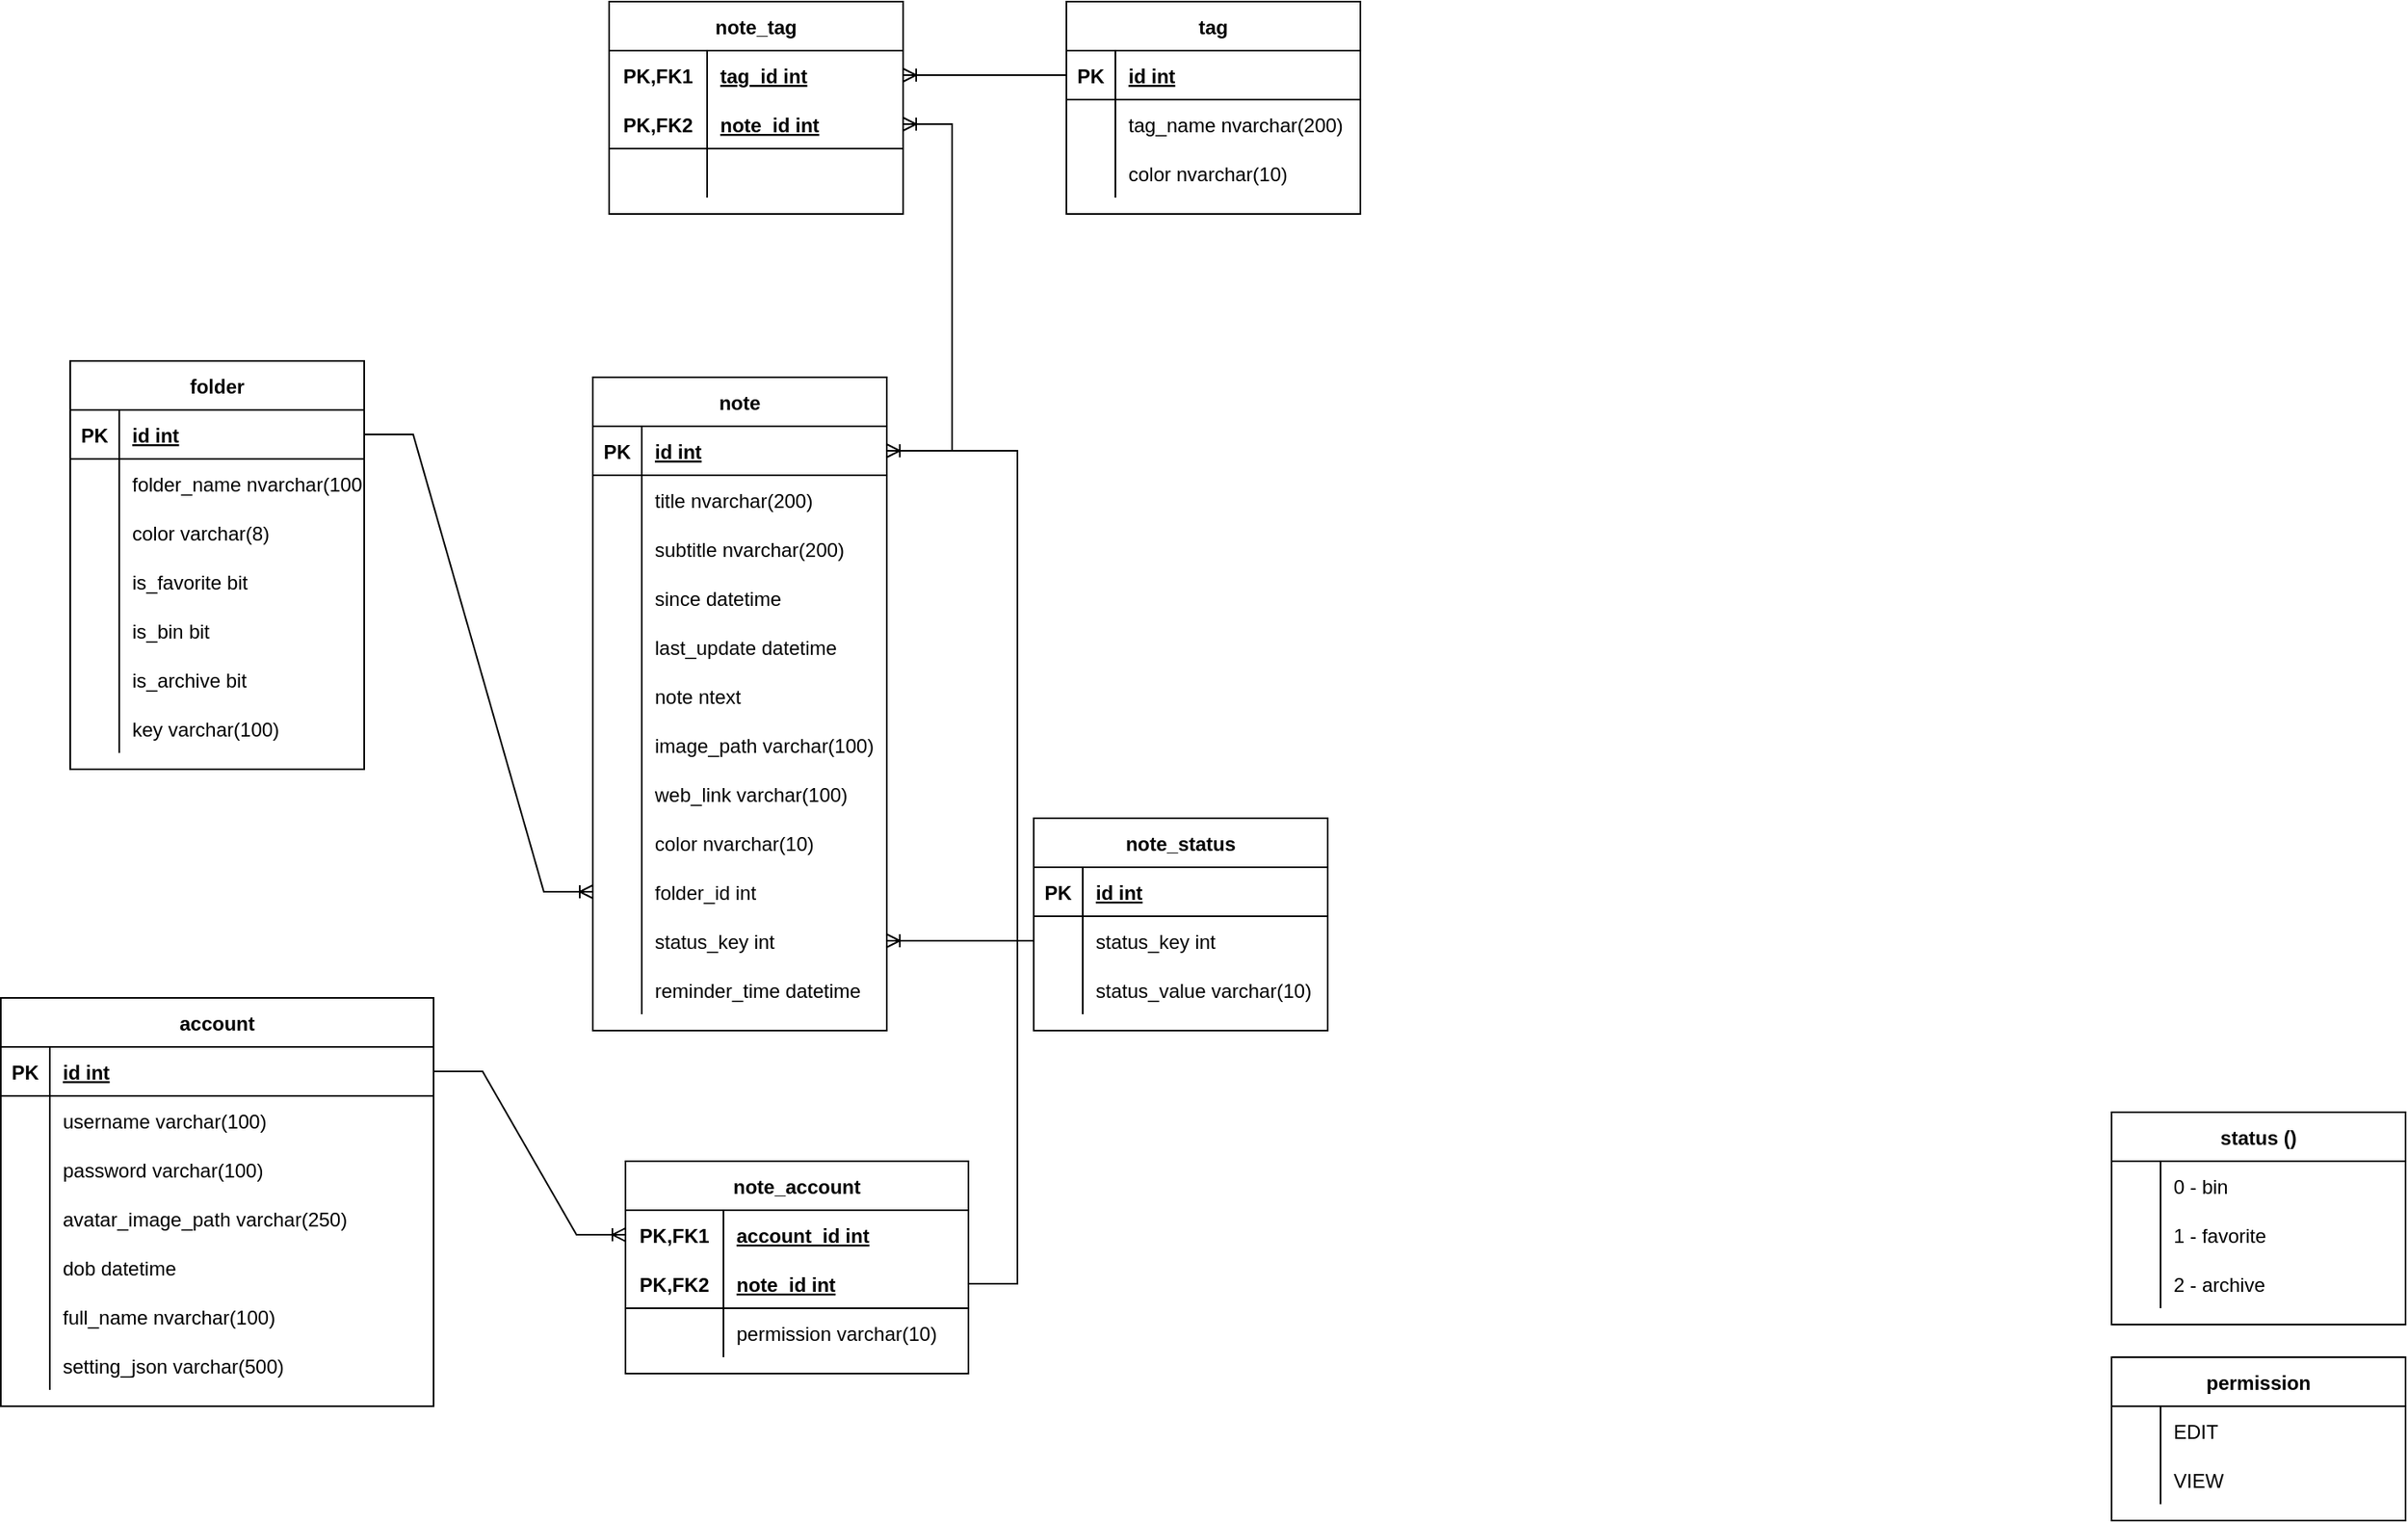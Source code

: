 <mxfile version="20.2.3" type="device"><diagram id="R2lEEEUBdFMjLlhIrx00" name="Page-1"><mxGraphModel dx="688" dy="610" grid="1" gridSize="10" guides="1" tooltips="1" connect="1" arrows="1" fold="1" page="1" pageScale="1" pageWidth="850" pageHeight="1100" math="0" shadow="0" extFonts="Permanent Marker^https://fonts.googleapis.com/css?family=Permanent+Marker"><root><mxCell id="0"/><mxCell id="1" parent="0"/><mxCell id="a_EqCAq9RM7w2YIuKcie-1" value="note" style="shape=table;startSize=30;container=1;collapsible=1;childLayout=tableLayout;fixedRows=1;rowLines=0;fontStyle=1;align=center;resizeLast=1;" parent="1" vertex="1"><mxGeometry x="400" y="250" width="180" height="400" as="geometry"/></mxCell><mxCell id="a_EqCAq9RM7w2YIuKcie-2" value="" style="shape=tableRow;horizontal=0;startSize=0;swimlaneHead=0;swimlaneBody=0;fillColor=none;collapsible=0;dropTarget=0;points=[[0,0.5],[1,0.5]];portConstraint=eastwest;top=0;left=0;right=0;bottom=1;" parent="a_EqCAq9RM7w2YIuKcie-1" vertex="1"><mxGeometry y="30" width="180" height="30" as="geometry"/></mxCell><mxCell id="a_EqCAq9RM7w2YIuKcie-3" value="PK" style="shape=partialRectangle;connectable=0;fillColor=none;top=0;left=0;bottom=0;right=0;fontStyle=1;overflow=hidden;" parent="a_EqCAq9RM7w2YIuKcie-2" vertex="1"><mxGeometry width="30" height="30" as="geometry"><mxRectangle width="30" height="30" as="alternateBounds"/></mxGeometry></mxCell><mxCell id="a_EqCAq9RM7w2YIuKcie-4" value="id int" style="shape=partialRectangle;connectable=0;fillColor=none;top=0;left=0;bottom=0;right=0;align=left;spacingLeft=6;fontStyle=5;overflow=hidden;" parent="a_EqCAq9RM7w2YIuKcie-2" vertex="1"><mxGeometry x="30" width="150" height="30" as="geometry"><mxRectangle width="150" height="30" as="alternateBounds"/></mxGeometry></mxCell><mxCell id="a_EqCAq9RM7w2YIuKcie-5" value="" style="shape=tableRow;horizontal=0;startSize=0;swimlaneHead=0;swimlaneBody=0;fillColor=none;collapsible=0;dropTarget=0;points=[[0,0.5],[1,0.5]];portConstraint=eastwest;top=0;left=0;right=0;bottom=0;" parent="a_EqCAq9RM7w2YIuKcie-1" vertex="1"><mxGeometry y="60" width="180" height="30" as="geometry"/></mxCell><mxCell id="a_EqCAq9RM7w2YIuKcie-6" value="" style="shape=partialRectangle;connectable=0;fillColor=none;top=0;left=0;bottom=0;right=0;editable=1;overflow=hidden;" parent="a_EqCAq9RM7w2YIuKcie-5" vertex="1"><mxGeometry width="30" height="30" as="geometry"><mxRectangle width="30" height="30" as="alternateBounds"/></mxGeometry></mxCell><mxCell id="a_EqCAq9RM7w2YIuKcie-7" value="title nvarchar(200)" style="shape=partialRectangle;connectable=0;fillColor=none;top=0;left=0;bottom=0;right=0;align=left;spacingLeft=6;overflow=hidden;" parent="a_EqCAq9RM7w2YIuKcie-5" vertex="1"><mxGeometry x="30" width="150" height="30" as="geometry"><mxRectangle width="150" height="30" as="alternateBounds"/></mxGeometry></mxCell><mxCell id="a_EqCAq9RM7w2YIuKcie-8" value="" style="shape=tableRow;horizontal=0;startSize=0;swimlaneHead=0;swimlaneBody=0;fillColor=none;collapsible=0;dropTarget=0;points=[[0,0.5],[1,0.5]];portConstraint=eastwest;top=0;left=0;right=0;bottom=0;" parent="a_EqCAq9RM7w2YIuKcie-1" vertex="1"><mxGeometry y="90" width="180" height="30" as="geometry"/></mxCell><mxCell id="a_EqCAq9RM7w2YIuKcie-9" value="" style="shape=partialRectangle;connectable=0;fillColor=none;top=0;left=0;bottom=0;right=0;editable=1;overflow=hidden;" parent="a_EqCAq9RM7w2YIuKcie-8" vertex="1"><mxGeometry width="30" height="30" as="geometry"><mxRectangle width="30" height="30" as="alternateBounds"/></mxGeometry></mxCell><mxCell id="a_EqCAq9RM7w2YIuKcie-10" value="subtitle nvarchar(200)" style="shape=partialRectangle;connectable=0;fillColor=none;top=0;left=0;bottom=0;right=0;align=left;spacingLeft=6;overflow=hidden;" parent="a_EqCAq9RM7w2YIuKcie-8" vertex="1"><mxGeometry x="30" width="150" height="30" as="geometry"><mxRectangle width="150" height="30" as="alternateBounds"/></mxGeometry></mxCell><mxCell id="a_EqCAq9RM7w2YIuKcie-14" value="" style="shape=tableRow;horizontal=0;startSize=0;swimlaneHead=0;swimlaneBody=0;fillColor=none;collapsible=0;dropTarget=0;points=[[0,0.5],[1,0.5]];portConstraint=eastwest;top=0;left=0;right=0;bottom=0;" parent="a_EqCAq9RM7w2YIuKcie-1" vertex="1"><mxGeometry y="120" width="180" height="30" as="geometry"/></mxCell><mxCell id="a_EqCAq9RM7w2YIuKcie-15" value="" style="shape=partialRectangle;connectable=0;fillColor=none;top=0;left=0;bottom=0;right=0;editable=1;overflow=hidden;" parent="a_EqCAq9RM7w2YIuKcie-14" vertex="1"><mxGeometry width="30" height="30" as="geometry"><mxRectangle width="30" height="30" as="alternateBounds"/></mxGeometry></mxCell><mxCell id="a_EqCAq9RM7w2YIuKcie-16" value="since datetime" style="shape=partialRectangle;connectable=0;fillColor=none;top=0;left=0;bottom=0;right=0;align=left;spacingLeft=6;overflow=hidden;" parent="a_EqCAq9RM7w2YIuKcie-14" vertex="1"><mxGeometry x="30" width="150" height="30" as="geometry"><mxRectangle width="150" height="30" as="alternateBounds"/></mxGeometry></mxCell><mxCell id="gvXgsWzVO_7ggDCO8tn5-95" value="" style="shape=tableRow;horizontal=0;startSize=0;swimlaneHead=0;swimlaneBody=0;fillColor=none;collapsible=0;dropTarget=0;points=[[0,0.5],[1,0.5]];portConstraint=eastwest;top=0;left=0;right=0;bottom=0;" parent="a_EqCAq9RM7w2YIuKcie-1" vertex="1"><mxGeometry y="150" width="180" height="30" as="geometry"/></mxCell><mxCell id="gvXgsWzVO_7ggDCO8tn5-96" value="" style="shape=partialRectangle;connectable=0;fillColor=none;top=0;left=0;bottom=0;right=0;editable=1;overflow=hidden;" parent="gvXgsWzVO_7ggDCO8tn5-95" vertex="1"><mxGeometry width="30" height="30" as="geometry"><mxRectangle width="30" height="30" as="alternateBounds"/></mxGeometry></mxCell><mxCell id="gvXgsWzVO_7ggDCO8tn5-97" value="last_update datetime" style="shape=partialRectangle;connectable=0;fillColor=none;top=0;left=0;bottom=0;right=0;align=left;spacingLeft=6;overflow=hidden;" parent="gvXgsWzVO_7ggDCO8tn5-95" vertex="1"><mxGeometry x="30" width="150" height="30" as="geometry"><mxRectangle width="150" height="30" as="alternateBounds"/></mxGeometry></mxCell><mxCell id="a_EqCAq9RM7w2YIuKcie-11" value="" style="shape=tableRow;horizontal=0;startSize=0;swimlaneHead=0;swimlaneBody=0;fillColor=none;collapsible=0;dropTarget=0;points=[[0,0.5],[1,0.5]];portConstraint=eastwest;top=0;left=0;right=0;bottom=0;" parent="a_EqCAq9RM7w2YIuKcie-1" vertex="1"><mxGeometry y="180" width="180" height="30" as="geometry"/></mxCell><mxCell id="a_EqCAq9RM7w2YIuKcie-12" value="" style="shape=partialRectangle;connectable=0;fillColor=none;top=0;left=0;bottom=0;right=0;editable=1;overflow=hidden;" parent="a_EqCAq9RM7w2YIuKcie-11" vertex="1"><mxGeometry width="30" height="30" as="geometry"><mxRectangle width="30" height="30" as="alternateBounds"/></mxGeometry></mxCell><mxCell id="a_EqCAq9RM7w2YIuKcie-13" value="note ntext" style="shape=partialRectangle;connectable=0;fillColor=none;top=0;left=0;bottom=0;right=0;align=left;spacingLeft=6;overflow=hidden;" parent="a_EqCAq9RM7w2YIuKcie-11" vertex="1"><mxGeometry x="30" width="150" height="30" as="geometry"><mxRectangle width="150" height="30" as="alternateBounds"/></mxGeometry></mxCell><mxCell id="a_EqCAq9RM7w2YIuKcie-93" value="" style="shape=tableRow;horizontal=0;startSize=0;swimlaneHead=0;swimlaneBody=0;fillColor=none;collapsible=0;dropTarget=0;points=[[0,0.5],[1,0.5]];portConstraint=eastwest;top=0;left=0;right=0;bottom=0;" parent="a_EqCAq9RM7w2YIuKcie-1" vertex="1"><mxGeometry y="210" width="180" height="30" as="geometry"/></mxCell><mxCell id="a_EqCAq9RM7w2YIuKcie-94" value="" style="shape=partialRectangle;connectable=0;fillColor=none;top=0;left=0;bottom=0;right=0;editable=1;overflow=hidden;" parent="a_EqCAq9RM7w2YIuKcie-93" vertex="1"><mxGeometry width="30" height="30" as="geometry"><mxRectangle width="30" height="30" as="alternateBounds"/></mxGeometry></mxCell><mxCell id="a_EqCAq9RM7w2YIuKcie-95" value="image_path varchar(100)" style="shape=partialRectangle;connectable=0;fillColor=none;top=0;left=0;bottom=0;right=0;align=left;spacingLeft=6;overflow=hidden;" parent="a_EqCAq9RM7w2YIuKcie-93" vertex="1"><mxGeometry x="30" width="150" height="30" as="geometry"><mxRectangle width="150" height="30" as="alternateBounds"/></mxGeometry></mxCell><mxCell id="a_EqCAq9RM7w2YIuKcie-96" value="" style="shape=tableRow;horizontal=0;startSize=0;swimlaneHead=0;swimlaneBody=0;fillColor=none;collapsible=0;dropTarget=0;points=[[0,0.5],[1,0.5]];portConstraint=eastwest;top=0;left=0;right=0;bottom=0;" parent="a_EqCAq9RM7w2YIuKcie-1" vertex="1"><mxGeometry y="240" width="180" height="30" as="geometry"/></mxCell><mxCell id="a_EqCAq9RM7w2YIuKcie-97" value="" style="shape=partialRectangle;connectable=0;fillColor=none;top=0;left=0;bottom=0;right=0;editable=1;overflow=hidden;" parent="a_EqCAq9RM7w2YIuKcie-96" vertex="1"><mxGeometry width="30" height="30" as="geometry"><mxRectangle width="30" height="30" as="alternateBounds"/></mxGeometry></mxCell><mxCell id="a_EqCAq9RM7w2YIuKcie-98" value="web_link varchar(100)" style="shape=partialRectangle;connectable=0;fillColor=none;top=0;left=0;bottom=0;right=0;align=left;spacingLeft=6;overflow=hidden;" parent="a_EqCAq9RM7w2YIuKcie-96" vertex="1"><mxGeometry x="30" width="150" height="30" as="geometry"><mxRectangle width="150" height="30" as="alternateBounds"/></mxGeometry></mxCell><mxCell id="a_EqCAq9RM7w2YIuKcie-39" value="" style="shape=tableRow;horizontal=0;startSize=0;swimlaneHead=0;swimlaneBody=0;fillColor=none;collapsible=0;dropTarget=0;points=[[0,0.5],[1,0.5]];portConstraint=eastwest;top=0;left=0;right=0;bottom=0;" parent="a_EqCAq9RM7w2YIuKcie-1" vertex="1"><mxGeometry y="270" width="180" height="30" as="geometry"/></mxCell><mxCell id="a_EqCAq9RM7w2YIuKcie-40" value="" style="shape=partialRectangle;connectable=0;fillColor=none;top=0;left=0;bottom=0;right=0;editable=1;overflow=hidden;" parent="a_EqCAq9RM7w2YIuKcie-39" vertex="1"><mxGeometry width="30" height="30" as="geometry"><mxRectangle width="30" height="30" as="alternateBounds"/></mxGeometry></mxCell><mxCell id="a_EqCAq9RM7w2YIuKcie-41" value="color nvarchar(10)" style="shape=partialRectangle;connectable=0;fillColor=none;top=0;left=0;bottom=0;right=0;align=left;spacingLeft=6;overflow=hidden;" parent="a_EqCAq9RM7w2YIuKcie-39" vertex="1"><mxGeometry x="30" width="150" height="30" as="geometry"><mxRectangle width="150" height="30" as="alternateBounds"/></mxGeometry></mxCell><mxCell id="a_EqCAq9RM7w2YIuKcie-81" value="" style="shape=tableRow;horizontal=0;startSize=0;swimlaneHead=0;swimlaneBody=0;fillColor=none;collapsible=0;dropTarget=0;points=[[0,0.5],[1,0.5]];portConstraint=eastwest;top=0;left=0;right=0;bottom=0;" parent="a_EqCAq9RM7w2YIuKcie-1" vertex="1"><mxGeometry y="300" width="180" height="30" as="geometry"/></mxCell><mxCell id="a_EqCAq9RM7w2YIuKcie-82" value="" style="shape=partialRectangle;connectable=0;fillColor=none;top=0;left=0;bottom=0;right=0;editable=1;overflow=hidden;" parent="a_EqCAq9RM7w2YIuKcie-81" vertex="1"><mxGeometry width="30" height="30" as="geometry"><mxRectangle width="30" height="30" as="alternateBounds"/></mxGeometry></mxCell><mxCell id="a_EqCAq9RM7w2YIuKcie-83" value="folder_id int" style="shape=partialRectangle;connectable=0;fillColor=none;top=0;left=0;bottom=0;right=0;align=left;spacingLeft=6;overflow=hidden;" parent="a_EqCAq9RM7w2YIuKcie-81" vertex="1"><mxGeometry x="30" width="150" height="30" as="geometry"><mxRectangle width="150" height="30" as="alternateBounds"/></mxGeometry></mxCell><mxCell id="a_EqCAq9RM7w2YIuKcie-84" value="" style="shape=tableRow;horizontal=0;startSize=0;swimlaneHead=0;swimlaneBody=0;fillColor=none;collapsible=0;dropTarget=0;points=[[0,0.5],[1,0.5]];portConstraint=eastwest;top=0;left=0;right=0;bottom=0;" parent="a_EqCAq9RM7w2YIuKcie-1" vertex="1"><mxGeometry y="330" width="180" height="30" as="geometry"/></mxCell><mxCell id="a_EqCAq9RM7w2YIuKcie-85" value="" style="shape=partialRectangle;connectable=0;fillColor=none;top=0;left=0;bottom=0;right=0;editable=1;overflow=hidden;" parent="a_EqCAq9RM7w2YIuKcie-84" vertex="1"><mxGeometry width="30" height="30" as="geometry"><mxRectangle width="30" height="30" as="alternateBounds"/></mxGeometry></mxCell><mxCell id="a_EqCAq9RM7w2YIuKcie-86" value="status_key int" style="shape=partialRectangle;connectable=0;fillColor=none;top=0;left=0;bottom=0;right=0;align=left;spacingLeft=6;overflow=hidden;" parent="a_EqCAq9RM7w2YIuKcie-84" vertex="1"><mxGeometry x="30" width="150" height="30" as="geometry"><mxRectangle width="150" height="30" as="alternateBounds"/></mxGeometry></mxCell><mxCell id="gvXgsWzVO_7ggDCO8tn5-23" value="" style="shape=tableRow;horizontal=0;startSize=0;swimlaneHead=0;swimlaneBody=0;fillColor=none;collapsible=0;dropTarget=0;points=[[0,0.5],[1,0.5]];portConstraint=eastwest;top=0;left=0;right=0;bottom=0;" parent="a_EqCAq9RM7w2YIuKcie-1" vertex="1"><mxGeometry y="360" width="180" height="30" as="geometry"/></mxCell><mxCell id="gvXgsWzVO_7ggDCO8tn5-24" value="" style="shape=partialRectangle;connectable=0;fillColor=none;top=0;left=0;bottom=0;right=0;editable=1;overflow=hidden;" parent="gvXgsWzVO_7ggDCO8tn5-23" vertex="1"><mxGeometry width="30" height="30" as="geometry"><mxRectangle width="30" height="30" as="alternateBounds"/></mxGeometry></mxCell><mxCell id="gvXgsWzVO_7ggDCO8tn5-25" value="reminder_time datetime" style="shape=partialRectangle;connectable=0;fillColor=none;top=0;left=0;bottom=0;right=0;align=left;spacingLeft=6;overflow=hidden;" parent="gvXgsWzVO_7ggDCO8tn5-23" vertex="1"><mxGeometry x="30" width="150" height="30" as="geometry"><mxRectangle width="150" height="30" as="alternateBounds"/></mxGeometry></mxCell><mxCell id="a_EqCAq9RM7w2YIuKcie-26" value="tag" style="shape=table;startSize=30;container=1;collapsible=1;childLayout=tableLayout;fixedRows=1;rowLines=0;fontStyle=1;align=center;resizeLast=1;" parent="1" vertex="1"><mxGeometry x="690" y="20" width="180" height="130" as="geometry"/></mxCell><mxCell id="a_EqCAq9RM7w2YIuKcie-27" value="" style="shape=tableRow;horizontal=0;startSize=0;swimlaneHead=0;swimlaneBody=0;fillColor=none;collapsible=0;dropTarget=0;points=[[0,0.5],[1,0.5]];portConstraint=eastwest;top=0;left=0;right=0;bottom=1;" parent="a_EqCAq9RM7w2YIuKcie-26" vertex="1"><mxGeometry y="30" width="180" height="30" as="geometry"/></mxCell><mxCell id="a_EqCAq9RM7w2YIuKcie-28" value="PK" style="shape=partialRectangle;connectable=0;fillColor=none;top=0;left=0;bottom=0;right=0;fontStyle=1;overflow=hidden;" parent="a_EqCAq9RM7w2YIuKcie-27" vertex="1"><mxGeometry width="30" height="30" as="geometry"><mxRectangle width="30" height="30" as="alternateBounds"/></mxGeometry></mxCell><mxCell id="a_EqCAq9RM7w2YIuKcie-29" value="id int" style="shape=partialRectangle;connectable=0;fillColor=none;top=0;left=0;bottom=0;right=0;align=left;spacingLeft=6;fontStyle=5;overflow=hidden;" parent="a_EqCAq9RM7w2YIuKcie-27" vertex="1"><mxGeometry x="30" width="150" height="30" as="geometry"><mxRectangle width="150" height="30" as="alternateBounds"/></mxGeometry></mxCell><mxCell id="a_EqCAq9RM7w2YIuKcie-30" value="" style="shape=tableRow;horizontal=0;startSize=0;swimlaneHead=0;swimlaneBody=0;fillColor=none;collapsible=0;dropTarget=0;points=[[0,0.5],[1,0.5]];portConstraint=eastwest;top=0;left=0;right=0;bottom=0;" parent="a_EqCAq9RM7w2YIuKcie-26" vertex="1"><mxGeometry y="60" width="180" height="30" as="geometry"/></mxCell><mxCell id="a_EqCAq9RM7w2YIuKcie-31" value="" style="shape=partialRectangle;connectable=0;fillColor=none;top=0;left=0;bottom=0;right=0;editable=1;overflow=hidden;" parent="a_EqCAq9RM7w2YIuKcie-30" vertex="1"><mxGeometry width="30" height="30" as="geometry"><mxRectangle width="30" height="30" as="alternateBounds"/></mxGeometry></mxCell><mxCell id="a_EqCAq9RM7w2YIuKcie-32" value="tag_name nvarchar(200)" style="shape=partialRectangle;connectable=0;fillColor=none;top=0;left=0;bottom=0;right=0;align=left;spacingLeft=6;overflow=hidden;" parent="a_EqCAq9RM7w2YIuKcie-30" vertex="1"><mxGeometry x="30" width="150" height="30" as="geometry"><mxRectangle width="150" height="30" as="alternateBounds"/></mxGeometry></mxCell><mxCell id="a_EqCAq9RM7w2YIuKcie-33" value="" style="shape=tableRow;horizontal=0;startSize=0;swimlaneHead=0;swimlaneBody=0;fillColor=none;collapsible=0;dropTarget=0;points=[[0,0.5],[1,0.5]];portConstraint=eastwest;top=0;left=0;right=0;bottom=0;" parent="a_EqCAq9RM7w2YIuKcie-26" vertex="1"><mxGeometry y="90" width="180" height="30" as="geometry"/></mxCell><mxCell id="a_EqCAq9RM7w2YIuKcie-34" value="" style="shape=partialRectangle;connectable=0;fillColor=none;top=0;left=0;bottom=0;right=0;editable=1;overflow=hidden;" parent="a_EqCAq9RM7w2YIuKcie-33" vertex="1"><mxGeometry width="30" height="30" as="geometry"><mxRectangle width="30" height="30" as="alternateBounds"/></mxGeometry></mxCell><mxCell id="a_EqCAq9RM7w2YIuKcie-35" value="color nvarchar(10)" style="shape=partialRectangle;connectable=0;fillColor=none;top=0;left=0;bottom=0;right=0;align=left;spacingLeft=6;overflow=hidden;" parent="a_EqCAq9RM7w2YIuKcie-33" vertex="1"><mxGeometry x="30" width="150" height="30" as="geometry"><mxRectangle width="150" height="30" as="alternateBounds"/></mxGeometry></mxCell><mxCell id="a_EqCAq9RM7w2YIuKcie-55" value="note_tag" style="shape=table;startSize=30;container=1;collapsible=1;childLayout=tableLayout;fixedRows=1;rowLines=0;fontStyle=1;align=center;resizeLast=1;" parent="1" vertex="1"><mxGeometry x="410" y="20" width="180" height="130" as="geometry"/></mxCell><mxCell id="a_EqCAq9RM7w2YIuKcie-56" value="" style="shape=tableRow;horizontal=0;startSize=0;swimlaneHead=0;swimlaneBody=0;fillColor=none;collapsible=0;dropTarget=0;points=[[0,0.5],[1,0.5]];portConstraint=eastwest;top=0;left=0;right=0;bottom=0;" parent="a_EqCAq9RM7w2YIuKcie-55" vertex="1"><mxGeometry y="30" width="180" height="30" as="geometry"/></mxCell><mxCell id="a_EqCAq9RM7w2YIuKcie-57" value="PK,FK1" style="shape=partialRectangle;connectable=0;fillColor=none;top=0;left=0;bottom=0;right=0;fontStyle=1;overflow=hidden;" parent="a_EqCAq9RM7w2YIuKcie-56" vertex="1"><mxGeometry width="60" height="30" as="geometry"><mxRectangle width="60" height="30" as="alternateBounds"/></mxGeometry></mxCell><mxCell id="a_EqCAq9RM7w2YIuKcie-58" value="tag_id int" style="shape=partialRectangle;connectable=0;fillColor=none;top=0;left=0;bottom=0;right=0;align=left;spacingLeft=6;fontStyle=5;overflow=hidden;" parent="a_EqCAq9RM7w2YIuKcie-56" vertex="1"><mxGeometry x="60" width="120" height="30" as="geometry"><mxRectangle width="120" height="30" as="alternateBounds"/></mxGeometry></mxCell><mxCell id="a_EqCAq9RM7w2YIuKcie-59" value="" style="shape=tableRow;horizontal=0;startSize=0;swimlaneHead=0;swimlaneBody=0;fillColor=none;collapsible=0;dropTarget=0;points=[[0,0.5],[1,0.5]];portConstraint=eastwest;top=0;left=0;right=0;bottom=1;" parent="a_EqCAq9RM7w2YIuKcie-55" vertex="1"><mxGeometry y="60" width="180" height="30" as="geometry"/></mxCell><mxCell id="a_EqCAq9RM7w2YIuKcie-60" value="PK,FK2" style="shape=partialRectangle;connectable=0;fillColor=none;top=0;left=0;bottom=0;right=0;fontStyle=1;overflow=hidden;" parent="a_EqCAq9RM7w2YIuKcie-59" vertex="1"><mxGeometry width="60" height="30" as="geometry"><mxRectangle width="60" height="30" as="alternateBounds"/></mxGeometry></mxCell><mxCell id="a_EqCAq9RM7w2YIuKcie-61" value="note_id int" style="shape=partialRectangle;connectable=0;fillColor=none;top=0;left=0;bottom=0;right=0;align=left;spacingLeft=6;fontStyle=5;overflow=hidden;" parent="a_EqCAq9RM7w2YIuKcie-59" vertex="1"><mxGeometry x="60" width="120" height="30" as="geometry"><mxRectangle width="120" height="30" as="alternateBounds"/></mxGeometry></mxCell><mxCell id="a_EqCAq9RM7w2YIuKcie-65" value="" style="shape=tableRow;horizontal=0;startSize=0;swimlaneHead=0;swimlaneBody=0;fillColor=none;collapsible=0;dropTarget=0;points=[[0,0.5],[1,0.5]];portConstraint=eastwest;top=0;left=0;right=0;bottom=0;" parent="a_EqCAq9RM7w2YIuKcie-55" vertex="1"><mxGeometry y="90" width="180" height="30" as="geometry"/></mxCell><mxCell id="a_EqCAq9RM7w2YIuKcie-66" value="" style="shape=partialRectangle;connectable=0;fillColor=none;top=0;left=0;bottom=0;right=0;editable=1;overflow=hidden;" parent="a_EqCAq9RM7w2YIuKcie-65" vertex="1"><mxGeometry width="60" height="30" as="geometry"><mxRectangle width="60" height="30" as="alternateBounds"/></mxGeometry></mxCell><mxCell id="a_EqCAq9RM7w2YIuKcie-67" value="" style="shape=partialRectangle;connectable=0;fillColor=none;top=0;left=0;bottom=0;right=0;align=left;spacingLeft=6;overflow=hidden;" parent="a_EqCAq9RM7w2YIuKcie-65" vertex="1"><mxGeometry x="60" width="120" height="30" as="geometry"><mxRectangle width="120" height="30" as="alternateBounds"/></mxGeometry></mxCell><mxCell id="a_EqCAq9RM7w2YIuKcie-68" value="folder" style="shape=table;startSize=30;container=1;collapsible=1;childLayout=tableLayout;fixedRows=1;rowLines=0;fontStyle=1;align=center;resizeLast=1;" parent="1" vertex="1"><mxGeometry x="80" y="240" width="180" height="250" as="geometry"/></mxCell><mxCell id="a_EqCAq9RM7w2YIuKcie-69" value="" style="shape=tableRow;horizontal=0;startSize=0;swimlaneHead=0;swimlaneBody=0;fillColor=none;collapsible=0;dropTarget=0;points=[[0,0.5],[1,0.5]];portConstraint=eastwest;top=0;left=0;right=0;bottom=1;" parent="a_EqCAq9RM7w2YIuKcie-68" vertex="1"><mxGeometry y="30" width="180" height="30" as="geometry"/></mxCell><mxCell id="a_EqCAq9RM7w2YIuKcie-70" value="PK" style="shape=partialRectangle;connectable=0;fillColor=none;top=0;left=0;bottom=0;right=0;fontStyle=1;overflow=hidden;" parent="a_EqCAq9RM7w2YIuKcie-69" vertex="1"><mxGeometry width="30" height="30" as="geometry"><mxRectangle width="30" height="30" as="alternateBounds"/></mxGeometry></mxCell><mxCell id="a_EqCAq9RM7w2YIuKcie-71" value="id int" style="shape=partialRectangle;connectable=0;fillColor=none;top=0;left=0;bottom=0;right=0;align=left;spacingLeft=6;fontStyle=5;overflow=hidden;" parent="a_EqCAq9RM7w2YIuKcie-69" vertex="1"><mxGeometry x="30" width="150" height="30" as="geometry"><mxRectangle width="150" height="30" as="alternateBounds"/></mxGeometry></mxCell><mxCell id="a_EqCAq9RM7w2YIuKcie-72" value="" style="shape=tableRow;horizontal=0;startSize=0;swimlaneHead=0;swimlaneBody=0;fillColor=none;collapsible=0;dropTarget=0;points=[[0,0.5],[1,0.5]];portConstraint=eastwest;top=0;left=0;right=0;bottom=0;" parent="a_EqCAq9RM7w2YIuKcie-68" vertex="1"><mxGeometry y="60" width="180" height="30" as="geometry"/></mxCell><mxCell id="a_EqCAq9RM7w2YIuKcie-73" value="" style="shape=partialRectangle;connectable=0;fillColor=none;top=0;left=0;bottom=0;right=0;editable=1;overflow=hidden;" parent="a_EqCAq9RM7w2YIuKcie-72" vertex="1"><mxGeometry width="30" height="30" as="geometry"><mxRectangle width="30" height="30" as="alternateBounds"/></mxGeometry></mxCell><mxCell id="a_EqCAq9RM7w2YIuKcie-74" value="folder_name nvarchar(100)" style="shape=partialRectangle;connectable=0;fillColor=none;top=0;left=0;bottom=0;right=0;align=left;spacingLeft=6;overflow=hidden;" parent="a_EqCAq9RM7w2YIuKcie-72" vertex="1"><mxGeometry x="30" width="150" height="30" as="geometry"><mxRectangle width="150" height="30" as="alternateBounds"/></mxGeometry></mxCell><mxCell id="a_EqCAq9RM7w2YIuKcie-75" value="" style="shape=tableRow;horizontal=0;startSize=0;swimlaneHead=0;swimlaneBody=0;fillColor=none;collapsible=0;dropTarget=0;points=[[0,0.5],[1,0.5]];portConstraint=eastwest;top=0;left=0;right=0;bottom=0;" parent="a_EqCAq9RM7w2YIuKcie-68" vertex="1"><mxGeometry y="90" width="180" height="30" as="geometry"/></mxCell><mxCell id="a_EqCAq9RM7w2YIuKcie-76" value="" style="shape=partialRectangle;connectable=0;fillColor=none;top=0;left=0;bottom=0;right=0;editable=1;overflow=hidden;" parent="a_EqCAq9RM7w2YIuKcie-75" vertex="1"><mxGeometry width="30" height="30" as="geometry"><mxRectangle width="30" height="30" as="alternateBounds"/></mxGeometry></mxCell><mxCell id="a_EqCAq9RM7w2YIuKcie-77" value="color varchar(8)" style="shape=partialRectangle;connectable=0;fillColor=none;top=0;left=0;bottom=0;right=0;align=left;spacingLeft=6;overflow=hidden;" parent="a_EqCAq9RM7w2YIuKcie-75" vertex="1"><mxGeometry x="30" width="150" height="30" as="geometry"><mxRectangle width="150" height="30" as="alternateBounds"/></mxGeometry></mxCell><mxCell id="gvXgsWzVO_7ggDCO8tn5-111" value="" style="shape=tableRow;horizontal=0;startSize=0;swimlaneHead=0;swimlaneBody=0;fillColor=none;collapsible=0;dropTarget=0;points=[[0,0.5],[1,0.5]];portConstraint=eastwest;top=0;left=0;right=0;bottom=0;" parent="a_EqCAq9RM7w2YIuKcie-68" vertex="1"><mxGeometry y="120" width="180" height="30" as="geometry"/></mxCell><mxCell id="gvXgsWzVO_7ggDCO8tn5-112" value="" style="shape=partialRectangle;connectable=0;fillColor=none;top=0;left=0;bottom=0;right=0;editable=1;overflow=hidden;" parent="gvXgsWzVO_7ggDCO8tn5-111" vertex="1"><mxGeometry width="30" height="30" as="geometry"><mxRectangle width="30" height="30" as="alternateBounds"/></mxGeometry></mxCell><mxCell id="gvXgsWzVO_7ggDCO8tn5-113" value="is_favorite bit" style="shape=partialRectangle;connectable=0;fillColor=none;top=0;left=0;bottom=0;right=0;align=left;spacingLeft=6;overflow=hidden;" parent="gvXgsWzVO_7ggDCO8tn5-111" vertex="1"><mxGeometry x="30" width="150" height="30" as="geometry"><mxRectangle width="150" height="30" as="alternateBounds"/></mxGeometry></mxCell><mxCell id="gvXgsWzVO_7ggDCO8tn5-114" value="" style="shape=tableRow;horizontal=0;startSize=0;swimlaneHead=0;swimlaneBody=0;fillColor=none;collapsible=0;dropTarget=0;points=[[0,0.5],[1,0.5]];portConstraint=eastwest;top=0;left=0;right=0;bottom=0;" parent="a_EqCAq9RM7w2YIuKcie-68" vertex="1"><mxGeometry y="150" width="180" height="30" as="geometry"/></mxCell><mxCell id="gvXgsWzVO_7ggDCO8tn5-115" value="" style="shape=partialRectangle;connectable=0;fillColor=none;top=0;left=0;bottom=0;right=0;editable=1;overflow=hidden;" parent="gvXgsWzVO_7ggDCO8tn5-114" vertex="1"><mxGeometry width="30" height="30" as="geometry"><mxRectangle width="30" height="30" as="alternateBounds"/></mxGeometry></mxCell><mxCell id="gvXgsWzVO_7ggDCO8tn5-116" value="is_bin bit" style="shape=partialRectangle;connectable=0;fillColor=none;top=0;left=0;bottom=0;right=0;align=left;spacingLeft=6;overflow=hidden;" parent="gvXgsWzVO_7ggDCO8tn5-114" vertex="1"><mxGeometry x="30" width="150" height="30" as="geometry"><mxRectangle width="150" height="30" as="alternateBounds"/></mxGeometry></mxCell><mxCell id="gvXgsWzVO_7ggDCO8tn5-117" value="" style="shape=tableRow;horizontal=0;startSize=0;swimlaneHead=0;swimlaneBody=0;fillColor=none;collapsible=0;dropTarget=0;points=[[0,0.5],[1,0.5]];portConstraint=eastwest;top=0;left=0;right=0;bottom=0;" parent="a_EqCAq9RM7w2YIuKcie-68" vertex="1"><mxGeometry y="180" width="180" height="30" as="geometry"/></mxCell><mxCell id="gvXgsWzVO_7ggDCO8tn5-118" value="" style="shape=partialRectangle;connectable=0;fillColor=none;top=0;left=0;bottom=0;right=0;editable=1;overflow=hidden;" parent="gvXgsWzVO_7ggDCO8tn5-117" vertex="1"><mxGeometry width="30" height="30" as="geometry"><mxRectangle width="30" height="30" as="alternateBounds"/></mxGeometry></mxCell><mxCell id="gvXgsWzVO_7ggDCO8tn5-119" value="is_archive bit" style="shape=partialRectangle;connectable=0;fillColor=none;top=0;left=0;bottom=0;right=0;align=left;spacingLeft=6;overflow=hidden;" parent="gvXgsWzVO_7ggDCO8tn5-117" vertex="1"><mxGeometry x="30" width="150" height="30" as="geometry"><mxRectangle width="150" height="30" as="alternateBounds"/></mxGeometry></mxCell><mxCell id="gvXgsWzVO_7ggDCO8tn5-120" value="" style="shape=tableRow;horizontal=0;startSize=0;swimlaneHead=0;swimlaneBody=0;fillColor=none;collapsible=0;dropTarget=0;points=[[0,0.5],[1,0.5]];portConstraint=eastwest;top=0;left=0;right=0;bottom=0;" parent="a_EqCAq9RM7w2YIuKcie-68" vertex="1"><mxGeometry y="210" width="180" height="30" as="geometry"/></mxCell><mxCell id="gvXgsWzVO_7ggDCO8tn5-121" value="" style="shape=partialRectangle;connectable=0;fillColor=none;top=0;left=0;bottom=0;right=0;editable=1;overflow=hidden;" parent="gvXgsWzVO_7ggDCO8tn5-120" vertex="1"><mxGeometry width="30" height="30" as="geometry"><mxRectangle width="30" height="30" as="alternateBounds"/></mxGeometry></mxCell><mxCell id="gvXgsWzVO_7ggDCO8tn5-122" value="key varchar(100)" style="shape=partialRectangle;connectable=0;fillColor=none;top=0;left=0;bottom=0;right=0;align=left;spacingLeft=6;overflow=hidden;" parent="gvXgsWzVO_7ggDCO8tn5-120" vertex="1"><mxGeometry x="30" width="150" height="30" as="geometry"><mxRectangle width="150" height="30" as="alternateBounds"/></mxGeometry></mxCell><mxCell id="a_EqCAq9RM7w2YIuKcie-90" value="" style="edgeStyle=entityRelationEdgeStyle;fontSize=12;html=1;endArrow=ERoneToMany;rounded=0;" parent="1" source="a_EqCAq9RM7w2YIuKcie-2" target="a_EqCAq9RM7w2YIuKcie-59" edge="1"><mxGeometry width="100" height="100" relative="1" as="geometry"><mxPoint x="370" y="340" as="sourcePoint"/><mxPoint x="470" y="240" as="targetPoint"/></mxGeometry></mxCell><mxCell id="a_EqCAq9RM7w2YIuKcie-91" value="" style="edgeStyle=entityRelationEdgeStyle;fontSize=12;html=1;endArrow=ERoneToMany;rounded=0;" parent="1" source="a_EqCAq9RM7w2YIuKcie-27" target="a_EqCAq9RM7w2YIuKcie-56" edge="1"><mxGeometry width="100" height="100" relative="1" as="geometry"><mxPoint x="370" y="340" as="sourcePoint"/><mxPoint x="470" y="240" as="targetPoint"/></mxGeometry></mxCell><mxCell id="a_EqCAq9RM7w2YIuKcie-92" value="" style="edgeStyle=entityRelationEdgeStyle;fontSize=12;html=1;endArrow=ERoneToMany;rounded=0;" parent="1" source="a_EqCAq9RM7w2YIuKcie-69" target="a_EqCAq9RM7w2YIuKcie-81" edge="1"><mxGeometry width="100" height="100" relative="1" as="geometry"><mxPoint x="370" y="340" as="sourcePoint"/><mxPoint x="470" y="240" as="targetPoint"/></mxGeometry></mxCell><mxCell id="gvXgsWzVO_7ggDCO8tn5-1" value="account" style="shape=table;startSize=30;container=1;collapsible=1;childLayout=tableLayout;fixedRows=1;rowLines=0;fontStyle=1;align=center;resizeLast=1;" parent="1" vertex="1"><mxGeometry x="37.5" y="630" width="265" height="250" as="geometry"/></mxCell><mxCell id="gvXgsWzVO_7ggDCO8tn5-2" value="" style="shape=tableRow;horizontal=0;startSize=0;swimlaneHead=0;swimlaneBody=0;fillColor=none;collapsible=0;dropTarget=0;points=[[0,0.5],[1,0.5]];portConstraint=eastwest;top=0;left=0;right=0;bottom=1;" parent="gvXgsWzVO_7ggDCO8tn5-1" vertex="1"><mxGeometry y="30" width="265" height="30" as="geometry"/></mxCell><mxCell id="gvXgsWzVO_7ggDCO8tn5-3" value="PK" style="shape=partialRectangle;connectable=0;fillColor=none;top=0;left=0;bottom=0;right=0;fontStyle=1;overflow=hidden;" parent="gvXgsWzVO_7ggDCO8tn5-2" vertex="1"><mxGeometry width="30" height="30" as="geometry"><mxRectangle width="30" height="30" as="alternateBounds"/></mxGeometry></mxCell><mxCell id="gvXgsWzVO_7ggDCO8tn5-4" value="id int" style="shape=partialRectangle;connectable=0;fillColor=none;top=0;left=0;bottom=0;right=0;align=left;spacingLeft=6;fontStyle=5;overflow=hidden;" parent="gvXgsWzVO_7ggDCO8tn5-2" vertex="1"><mxGeometry x="30" width="235" height="30" as="geometry"><mxRectangle width="235" height="30" as="alternateBounds"/></mxGeometry></mxCell><mxCell id="gvXgsWzVO_7ggDCO8tn5-5" value="" style="shape=tableRow;horizontal=0;startSize=0;swimlaneHead=0;swimlaneBody=0;fillColor=none;collapsible=0;dropTarget=0;points=[[0,0.5],[1,0.5]];portConstraint=eastwest;top=0;left=0;right=0;bottom=0;" parent="gvXgsWzVO_7ggDCO8tn5-1" vertex="1"><mxGeometry y="60" width="265" height="30" as="geometry"/></mxCell><mxCell id="gvXgsWzVO_7ggDCO8tn5-6" value="" style="shape=partialRectangle;connectable=0;fillColor=none;top=0;left=0;bottom=0;right=0;editable=1;overflow=hidden;" parent="gvXgsWzVO_7ggDCO8tn5-5" vertex="1"><mxGeometry width="30" height="30" as="geometry"><mxRectangle width="30" height="30" as="alternateBounds"/></mxGeometry></mxCell><mxCell id="gvXgsWzVO_7ggDCO8tn5-7" value="username varchar(100)" style="shape=partialRectangle;connectable=0;fillColor=none;top=0;left=0;bottom=0;right=0;align=left;spacingLeft=6;overflow=hidden;" parent="gvXgsWzVO_7ggDCO8tn5-5" vertex="1"><mxGeometry x="30" width="235" height="30" as="geometry"><mxRectangle width="235" height="30" as="alternateBounds"/></mxGeometry></mxCell><mxCell id="gvXgsWzVO_7ggDCO8tn5-8" value="" style="shape=tableRow;horizontal=0;startSize=0;swimlaneHead=0;swimlaneBody=0;fillColor=none;collapsible=0;dropTarget=0;points=[[0,0.5],[1,0.5]];portConstraint=eastwest;top=0;left=0;right=0;bottom=0;" parent="gvXgsWzVO_7ggDCO8tn5-1" vertex="1"><mxGeometry y="90" width="265" height="30" as="geometry"/></mxCell><mxCell id="gvXgsWzVO_7ggDCO8tn5-9" value="" style="shape=partialRectangle;connectable=0;fillColor=none;top=0;left=0;bottom=0;right=0;editable=1;overflow=hidden;" parent="gvXgsWzVO_7ggDCO8tn5-8" vertex="1"><mxGeometry width="30" height="30" as="geometry"><mxRectangle width="30" height="30" as="alternateBounds"/></mxGeometry></mxCell><mxCell id="gvXgsWzVO_7ggDCO8tn5-10" value="password varchar(100)" style="shape=partialRectangle;connectable=0;fillColor=none;top=0;left=0;bottom=0;right=0;align=left;spacingLeft=6;overflow=hidden;" parent="gvXgsWzVO_7ggDCO8tn5-8" vertex="1"><mxGeometry x="30" width="235" height="30" as="geometry"><mxRectangle width="235" height="30" as="alternateBounds"/></mxGeometry></mxCell><mxCell id="gvXgsWzVO_7ggDCO8tn5-11" value="" style="shape=tableRow;horizontal=0;startSize=0;swimlaneHead=0;swimlaneBody=0;fillColor=none;collapsible=0;dropTarget=0;points=[[0,0.5],[1,0.5]];portConstraint=eastwest;top=0;left=0;right=0;bottom=0;" parent="gvXgsWzVO_7ggDCO8tn5-1" vertex="1"><mxGeometry y="120" width="265" height="30" as="geometry"/></mxCell><mxCell id="gvXgsWzVO_7ggDCO8tn5-12" value="" style="shape=partialRectangle;connectable=0;fillColor=none;top=0;left=0;bottom=0;right=0;editable=1;overflow=hidden;" parent="gvXgsWzVO_7ggDCO8tn5-11" vertex="1"><mxGeometry width="30" height="30" as="geometry"><mxRectangle width="30" height="30" as="alternateBounds"/></mxGeometry></mxCell><mxCell id="gvXgsWzVO_7ggDCO8tn5-13" value="avatar_image_path varchar(250)" style="shape=partialRectangle;connectable=0;fillColor=none;top=0;left=0;bottom=0;right=0;align=left;spacingLeft=6;overflow=hidden;" parent="gvXgsWzVO_7ggDCO8tn5-11" vertex="1"><mxGeometry x="30" width="235" height="30" as="geometry"><mxRectangle width="235" height="30" as="alternateBounds"/></mxGeometry></mxCell><mxCell id="gvXgsWzVO_7ggDCO8tn5-14" value="" style="shape=tableRow;horizontal=0;startSize=0;swimlaneHead=0;swimlaneBody=0;fillColor=none;collapsible=0;dropTarget=0;points=[[0,0.5],[1,0.5]];portConstraint=eastwest;top=0;left=0;right=0;bottom=0;" parent="gvXgsWzVO_7ggDCO8tn5-1" vertex="1"><mxGeometry y="150" width="265" height="30" as="geometry"/></mxCell><mxCell id="gvXgsWzVO_7ggDCO8tn5-15" value="" style="shape=partialRectangle;connectable=0;fillColor=none;top=0;left=0;bottom=0;right=0;editable=1;overflow=hidden;" parent="gvXgsWzVO_7ggDCO8tn5-14" vertex="1"><mxGeometry width="30" height="30" as="geometry"><mxRectangle width="30" height="30" as="alternateBounds"/></mxGeometry></mxCell><mxCell id="gvXgsWzVO_7ggDCO8tn5-16" value="dob datetime" style="shape=partialRectangle;connectable=0;fillColor=none;top=0;left=0;bottom=0;right=0;align=left;spacingLeft=6;overflow=hidden;" parent="gvXgsWzVO_7ggDCO8tn5-14" vertex="1"><mxGeometry x="30" width="235" height="30" as="geometry"><mxRectangle width="235" height="30" as="alternateBounds"/></mxGeometry></mxCell><mxCell id="gvXgsWzVO_7ggDCO8tn5-17" value="" style="shape=tableRow;horizontal=0;startSize=0;swimlaneHead=0;swimlaneBody=0;fillColor=none;collapsible=0;dropTarget=0;points=[[0,0.5],[1,0.5]];portConstraint=eastwest;top=0;left=0;right=0;bottom=0;" parent="gvXgsWzVO_7ggDCO8tn5-1" vertex="1"><mxGeometry y="180" width="265" height="30" as="geometry"/></mxCell><mxCell id="gvXgsWzVO_7ggDCO8tn5-18" value="" style="shape=partialRectangle;connectable=0;fillColor=none;top=0;left=0;bottom=0;right=0;editable=1;overflow=hidden;" parent="gvXgsWzVO_7ggDCO8tn5-17" vertex="1"><mxGeometry width="30" height="30" as="geometry"><mxRectangle width="30" height="30" as="alternateBounds"/></mxGeometry></mxCell><mxCell id="gvXgsWzVO_7ggDCO8tn5-19" value="full_name nvarchar(100)" style="shape=partialRectangle;connectable=0;fillColor=none;top=0;left=0;bottom=0;right=0;align=left;spacingLeft=6;overflow=hidden;" parent="gvXgsWzVO_7ggDCO8tn5-17" vertex="1"><mxGeometry x="30" width="235" height="30" as="geometry"><mxRectangle width="235" height="30" as="alternateBounds"/></mxGeometry></mxCell><mxCell id="gvXgsWzVO_7ggDCO8tn5-126" value="" style="shape=tableRow;horizontal=0;startSize=0;swimlaneHead=0;swimlaneBody=0;fillColor=none;collapsible=0;dropTarget=0;points=[[0,0.5],[1,0.5]];portConstraint=eastwest;top=0;left=0;right=0;bottom=0;" parent="gvXgsWzVO_7ggDCO8tn5-1" vertex="1"><mxGeometry y="210" width="265" height="30" as="geometry"/></mxCell><mxCell id="gvXgsWzVO_7ggDCO8tn5-127" value="" style="shape=partialRectangle;connectable=0;fillColor=none;top=0;left=0;bottom=0;right=0;editable=1;overflow=hidden;" parent="gvXgsWzVO_7ggDCO8tn5-126" vertex="1"><mxGeometry width="30" height="30" as="geometry"><mxRectangle width="30" height="30" as="alternateBounds"/></mxGeometry></mxCell><mxCell id="gvXgsWzVO_7ggDCO8tn5-128" value="setting_json varchar(500)" style="shape=partialRectangle;connectable=0;fillColor=none;top=0;left=0;bottom=0;right=0;align=left;spacingLeft=6;overflow=hidden;" parent="gvXgsWzVO_7ggDCO8tn5-126" vertex="1"><mxGeometry x="30" width="235" height="30" as="geometry"><mxRectangle width="235" height="30" as="alternateBounds"/></mxGeometry></mxCell><mxCell id="gvXgsWzVO_7ggDCO8tn5-26" value="note_status" style="shape=table;startSize=30;container=1;collapsible=1;childLayout=tableLayout;fixedRows=1;rowLines=0;fontStyle=1;align=center;resizeLast=1;" parent="1" vertex="1"><mxGeometry x="670" y="520" width="180" height="130" as="geometry"/></mxCell><mxCell id="gvXgsWzVO_7ggDCO8tn5-27" value="" style="shape=tableRow;horizontal=0;startSize=0;swimlaneHead=0;swimlaneBody=0;fillColor=none;collapsible=0;dropTarget=0;points=[[0,0.5],[1,0.5]];portConstraint=eastwest;top=0;left=0;right=0;bottom=1;" parent="gvXgsWzVO_7ggDCO8tn5-26" vertex="1"><mxGeometry y="30" width="180" height="30" as="geometry"/></mxCell><mxCell id="gvXgsWzVO_7ggDCO8tn5-28" value="PK" style="shape=partialRectangle;connectable=0;fillColor=none;top=0;left=0;bottom=0;right=0;fontStyle=1;overflow=hidden;" parent="gvXgsWzVO_7ggDCO8tn5-27" vertex="1"><mxGeometry width="30" height="30" as="geometry"><mxRectangle width="30" height="30" as="alternateBounds"/></mxGeometry></mxCell><mxCell id="gvXgsWzVO_7ggDCO8tn5-29" value="id int" style="shape=partialRectangle;connectable=0;fillColor=none;top=0;left=0;bottom=0;right=0;align=left;spacingLeft=6;fontStyle=5;overflow=hidden;" parent="gvXgsWzVO_7ggDCO8tn5-27" vertex="1"><mxGeometry x="30" width="150" height="30" as="geometry"><mxRectangle width="150" height="30" as="alternateBounds"/></mxGeometry></mxCell><mxCell id="gvXgsWzVO_7ggDCO8tn5-30" value="" style="shape=tableRow;horizontal=0;startSize=0;swimlaneHead=0;swimlaneBody=0;fillColor=none;collapsible=0;dropTarget=0;points=[[0,0.5],[1,0.5]];portConstraint=eastwest;top=0;left=0;right=0;bottom=0;" parent="gvXgsWzVO_7ggDCO8tn5-26" vertex="1"><mxGeometry y="60" width="180" height="30" as="geometry"/></mxCell><mxCell id="gvXgsWzVO_7ggDCO8tn5-31" value="" style="shape=partialRectangle;connectable=0;fillColor=none;top=0;left=0;bottom=0;right=0;editable=1;overflow=hidden;" parent="gvXgsWzVO_7ggDCO8tn5-30" vertex="1"><mxGeometry width="30" height="30" as="geometry"><mxRectangle width="30" height="30" as="alternateBounds"/></mxGeometry></mxCell><mxCell id="gvXgsWzVO_7ggDCO8tn5-32" value="status_key int" style="shape=partialRectangle;connectable=0;fillColor=none;top=0;left=0;bottom=0;right=0;align=left;spacingLeft=6;overflow=hidden;" parent="gvXgsWzVO_7ggDCO8tn5-30" vertex="1"><mxGeometry x="30" width="150" height="30" as="geometry"><mxRectangle width="150" height="30" as="alternateBounds"/></mxGeometry></mxCell><mxCell id="gvXgsWzVO_7ggDCO8tn5-33" value="" style="shape=tableRow;horizontal=0;startSize=0;swimlaneHead=0;swimlaneBody=0;fillColor=none;collapsible=0;dropTarget=0;points=[[0,0.5],[1,0.5]];portConstraint=eastwest;top=0;left=0;right=0;bottom=0;" parent="gvXgsWzVO_7ggDCO8tn5-26" vertex="1"><mxGeometry y="90" width="180" height="30" as="geometry"/></mxCell><mxCell id="gvXgsWzVO_7ggDCO8tn5-34" value="" style="shape=partialRectangle;connectable=0;fillColor=none;top=0;left=0;bottom=0;right=0;editable=1;overflow=hidden;" parent="gvXgsWzVO_7ggDCO8tn5-33" vertex="1"><mxGeometry width="30" height="30" as="geometry"><mxRectangle width="30" height="30" as="alternateBounds"/></mxGeometry></mxCell><mxCell id="gvXgsWzVO_7ggDCO8tn5-35" value="status_value varchar(10)" style="shape=partialRectangle;connectable=0;fillColor=none;top=0;left=0;bottom=0;right=0;align=left;spacingLeft=6;overflow=hidden;" parent="gvXgsWzVO_7ggDCO8tn5-33" vertex="1"><mxGeometry x="30" width="150" height="30" as="geometry"><mxRectangle width="150" height="30" as="alternateBounds"/></mxGeometry></mxCell><mxCell id="gvXgsWzVO_7ggDCO8tn5-41" value="status ()" style="shape=table;startSize=30;container=1;collapsible=1;childLayout=tableLayout;fixedRows=1;rowLines=0;fontStyle=1;align=center;resizeLast=1;" parent="1" vertex="1"><mxGeometry x="1330" y="700" width="180" height="130" as="geometry"/></mxCell><mxCell id="gvXgsWzVO_7ggDCO8tn5-45" value="" style="shape=tableRow;horizontal=0;startSize=0;swimlaneHead=0;swimlaneBody=0;fillColor=none;collapsible=0;dropTarget=0;points=[[0,0.5],[1,0.5]];portConstraint=eastwest;top=0;left=0;right=0;bottom=0;" parent="gvXgsWzVO_7ggDCO8tn5-41" vertex="1"><mxGeometry y="30" width="180" height="30" as="geometry"/></mxCell><mxCell id="gvXgsWzVO_7ggDCO8tn5-46" value="" style="shape=partialRectangle;connectable=0;fillColor=none;top=0;left=0;bottom=0;right=0;editable=1;overflow=hidden;" parent="gvXgsWzVO_7ggDCO8tn5-45" vertex="1"><mxGeometry width="30" height="30" as="geometry"><mxRectangle width="30" height="30" as="alternateBounds"/></mxGeometry></mxCell><mxCell id="gvXgsWzVO_7ggDCO8tn5-47" value="0 - bin" style="shape=partialRectangle;connectable=0;fillColor=none;top=0;left=0;bottom=0;right=0;align=left;spacingLeft=6;overflow=hidden;" parent="gvXgsWzVO_7ggDCO8tn5-45" vertex="1"><mxGeometry x="30" width="150" height="30" as="geometry"><mxRectangle width="150" height="30" as="alternateBounds"/></mxGeometry></mxCell><mxCell id="gvXgsWzVO_7ggDCO8tn5-48" value="" style="shape=tableRow;horizontal=0;startSize=0;swimlaneHead=0;swimlaneBody=0;fillColor=none;collapsible=0;dropTarget=0;points=[[0,0.5],[1,0.5]];portConstraint=eastwest;top=0;left=0;right=0;bottom=0;" parent="gvXgsWzVO_7ggDCO8tn5-41" vertex="1"><mxGeometry y="60" width="180" height="30" as="geometry"/></mxCell><mxCell id="gvXgsWzVO_7ggDCO8tn5-49" value="" style="shape=partialRectangle;connectable=0;fillColor=none;top=0;left=0;bottom=0;right=0;editable=1;overflow=hidden;" parent="gvXgsWzVO_7ggDCO8tn5-48" vertex="1"><mxGeometry width="30" height="30" as="geometry"><mxRectangle width="30" height="30" as="alternateBounds"/></mxGeometry></mxCell><mxCell id="gvXgsWzVO_7ggDCO8tn5-50" value="1 - favorite" style="shape=partialRectangle;connectable=0;fillColor=none;top=0;left=0;bottom=0;right=0;align=left;spacingLeft=6;overflow=hidden;" parent="gvXgsWzVO_7ggDCO8tn5-48" vertex="1"><mxGeometry x="30" width="150" height="30" as="geometry"><mxRectangle width="150" height="30" as="alternateBounds"/></mxGeometry></mxCell><mxCell id="gvXgsWzVO_7ggDCO8tn5-51" value="" style="shape=tableRow;horizontal=0;startSize=0;swimlaneHead=0;swimlaneBody=0;fillColor=none;collapsible=0;dropTarget=0;points=[[0,0.5],[1,0.5]];portConstraint=eastwest;top=0;left=0;right=0;bottom=0;" parent="gvXgsWzVO_7ggDCO8tn5-41" vertex="1"><mxGeometry y="90" width="180" height="30" as="geometry"/></mxCell><mxCell id="gvXgsWzVO_7ggDCO8tn5-52" value="" style="shape=partialRectangle;connectable=0;fillColor=none;top=0;left=0;bottom=0;right=0;editable=1;overflow=hidden;" parent="gvXgsWzVO_7ggDCO8tn5-51" vertex="1"><mxGeometry width="30" height="30" as="geometry"><mxRectangle width="30" height="30" as="alternateBounds"/></mxGeometry></mxCell><mxCell id="gvXgsWzVO_7ggDCO8tn5-53" value="2 - archive" style="shape=partialRectangle;connectable=0;fillColor=none;top=0;left=0;bottom=0;right=0;align=left;spacingLeft=6;overflow=hidden;" parent="gvXgsWzVO_7ggDCO8tn5-51" vertex="1"><mxGeometry x="30" width="150" height="30" as="geometry"><mxRectangle width="150" height="30" as="alternateBounds"/></mxGeometry></mxCell><mxCell id="gvXgsWzVO_7ggDCO8tn5-67" value="note_account" style="shape=table;startSize=30;container=1;collapsible=1;childLayout=tableLayout;fixedRows=1;rowLines=0;fontStyle=1;align=center;resizeLast=1;" parent="1" vertex="1"><mxGeometry x="420" y="730" width="210" height="130" as="geometry"/></mxCell><mxCell id="gvXgsWzVO_7ggDCO8tn5-68" value="" style="shape=tableRow;horizontal=0;startSize=0;swimlaneHead=0;swimlaneBody=0;fillColor=none;collapsible=0;dropTarget=0;points=[[0,0.5],[1,0.5]];portConstraint=eastwest;top=0;left=0;right=0;bottom=0;" parent="gvXgsWzVO_7ggDCO8tn5-67" vertex="1"><mxGeometry y="30" width="210" height="30" as="geometry"/></mxCell><mxCell id="gvXgsWzVO_7ggDCO8tn5-69" value="PK,FK1" style="shape=partialRectangle;connectable=0;fillColor=none;top=0;left=0;bottom=0;right=0;fontStyle=1;overflow=hidden;" parent="gvXgsWzVO_7ggDCO8tn5-68" vertex="1"><mxGeometry width="60" height="30" as="geometry"><mxRectangle width="60" height="30" as="alternateBounds"/></mxGeometry></mxCell><mxCell id="gvXgsWzVO_7ggDCO8tn5-70" value="account_id int" style="shape=partialRectangle;connectable=0;fillColor=none;top=0;left=0;bottom=0;right=0;align=left;spacingLeft=6;fontStyle=5;overflow=hidden;" parent="gvXgsWzVO_7ggDCO8tn5-68" vertex="1"><mxGeometry x="60" width="150" height="30" as="geometry"><mxRectangle width="150" height="30" as="alternateBounds"/></mxGeometry></mxCell><mxCell id="gvXgsWzVO_7ggDCO8tn5-71" value="" style="shape=tableRow;horizontal=0;startSize=0;swimlaneHead=0;swimlaneBody=0;fillColor=none;collapsible=0;dropTarget=0;points=[[0,0.5],[1,0.5]];portConstraint=eastwest;top=0;left=0;right=0;bottom=1;" parent="gvXgsWzVO_7ggDCO8tn5-67" vertex="1"><mxGeometry y="60" width="210" height="30" as="geometry"/></mxCell><mxCell id="gvXgsWzVO_7ggDCO8tn5-72" value="PK,FK2" style="shape=partialRectangle;connectable=0;fillColor=none;top=0;left=0;bottom=0;right=0;fontStyle=1;overflow=hidden;" parent="gvXgsWzVO_7ggDCO8tn5-71" vertex="1"><mxGeometry width="60" height="30" as="geometry"><mxRectangle width="60" height="30" as="alternateBounds"/></mxGeometry></mxCell><mxCell id="gvXgsWzVO_7ggDCO8tn5-73" value="note_id int" style="shape=partialRectangle;connectable=0;fillColor=none;top=0;left=0;bottom=0;right=0;align=left;spacingLeft=6;fontStyle=5;overflow=hidden;" parent="gvXgsWzVO_7ggDCO8tn5-71" vertex="1"><mxGeometry x="60" width="150" height="30" as="geometry"><mxRectangle width="150" height="30" as="alternateBounds"/></mxGeometry></mxCell><mxCell id="gvXgsWzVO_7ggDCO8tn5-77" value="" style="shape=tableRow;horizontal=0;startSize=0;swimlaneHead=0;swimlaneBody=0;fillColor=none;collapsible=0;dropTarget=0;points=[[0,0.5],[1,0.5]];portConstraint=eastwest;top=0;left=0;right=0;bottom=0;" parent="gvXgsWzVO_7ggDCO8tn5-67" vertex="1"><mxGeometry y="90" width="210" height="30" as="geometry"/></mxCell><mxCell id="gvXgsWzVO_7ggDCO8tn5-78" value="" style="shape=partialRectangle;connectable=0;fillColor=none;top=0;left=0;bottom=0;right=0;editable=1;overflow=hidden;" parent="gvXgsWzVO_7ggDCO8tn5-77" vertex="1"><mxGeometry width="60" height="30" as="geometry"><mxRectangle width="60" height="30" as="alternateBounds"/></mxGeometry></mxCell><mxCell id="gvXgsWzVO_7ggDCO8tn5-79" value="permission varchar(10)" style="shape=partialRectangle;connectable=0;fillColor=none;top=0;left=0;bottom=0;right=0;align=left;spacingLeft=6;overflow=hidden;" parent="gvXgsWzVO_7ggDCO8tn5-77" vertex="1"><mxGeometry x="60" width="150" height="30" as="geometry"><mxRectangle width="150" height="30" as="alternateBounds"/></mxGeometry></mxCell><mxCell id="gvXgsWzVO_7ggDCO8tn5-80" value="permission" style="shape=table;startSize=30;container=1;collapsible=1;childLayout=tableLayout;fixedRows=1;rowLines=0;fontStyle=1;align=center;resizeLast=1;" parent="1" vertex="1"><mxGeometry x="1330" y="850" width="180" height="100" as="geometry"/></mxCell><mxCell id="gvXgsWzVO_7ggDCO8tn5-84" value="" style="shape=tableRow;horizontal=0;startSize=0;swimlaneHead=0;swimlaneBody=0;fillColor=none;collapsible=0;dropTarget=0;points=[[0,0.5],[1,0.5]];portConstraint=eastwest;top=0;left=0;right=0;bottom=0;" parent="gvXgsWzVO_7ggDCO8tn5-80" vertex="1"><mxGeometry y="30" width="180" height="30" as="geometry"/></mxCell><mxCell id="gvXgsWzVO_7ggDCO8tn5-85" value="" style="shape=partialRectangle;connectable=0;fillColor=none;top=0;left=0;bottom=0;right=0;editable=1;overflow=hidden;" parent="gvXgsWzVO_7ggDCO8tn5-84" vertex="1"><mxGeometry width="30" height="30" as="geometry"><mxRectangle width="30" height="30" as="alternateBounds"/></mxGeometry></mxCell><mxCell id="gvXgsWzVO_7ggDCO8tn5-86" value="EDIT" style="shape=partialRectangle;connectable=0;fillColor=none;top=0;left=0;bottom=0;right=0;align=left;spacingLeft=6;overflow=hidden;" parent="gvXgsWzVO_7ggDCO8tn5-84" vertex="1"><mxGeometry x="30" width="150" height="30" as="geometry"><mxRectangle width="150" height="30" as="alternateBounds"/></mxGeometry></mxCell><mxCell id="gvXgsWzVO_7ggDCO8tn5-87" value="" style="shape=tableRow;horizontal=0;startSize=0;swimlaneHead=0;swimlaneBody=0;fillColor=none;collapsible=0;dropTarget=0;points=[[0,0.5],[1,0.5]];portConstraint=eastwest;top=0;left=0;right=0;bottom=0;" parent="gvXgsWzVO_7ggDCO8tn5-80" vertex="1"><mxGeometry y="60" width="180" height="30" as="geometry"/></mxCell><mxCell id="gvXgsWzVO_7ggDCO8tn5-88" value="" style="shape=partialRectangle;connectable=0;fillColor=none;top=0;left=0;bottom=0;right=0;editable=1;overflow=hidden;" parent="gvXgsWzVO_7ggDCO8tn5-87" vertex="1"><mxGeometry width="30" height="30" as="geometry"><mxRectangle width="30" height="30" as="alternateBounds"/></mxGeometry></mxCell><mxCell id="gvXgsWzVO_7ggDCO8tn5-89" value="VIEW" style="shape=partialRectangle;connectable=0;fillColor=none;top=0;left=0;bottom=0;right=0;align=left;spacingLeft=6;overflow=hidden;" parent="gvXgsWzVO_7ggDCO8tn5-87" vertex="1"><mxGeometry x="30" width="150" height="30" as="geometry"><mxRectangle width="150" height="30" as="alternateBounds"/></mxGeometry></mxCell><mxCell id="gvXgsWzVO_7ggDCO8tn5-93" value="" style="edgeStyle=entityRelationEdgeStyle;fontSize=12;html=1;endArrow=ERoneToMany;rounded=0;" parent="1" source="gvXgsWzVO_7ggDCO8tn5-2" target="gvXgsWzVO_7ggDCO8tn5-68" edge="1"><mxGeometry width="100" height="100" relative="1" as="geometry"><mxPoint x="500" y="620" as="sourcePoint"/><mxPoint x="600" y="520" as="targetPoint"/></mxGeometry></mxCell><mxCell id="gvXgsWzVO_7ggDCO8tn5-94" value="" style="edgeStyle=entityRelationEdgeStyle;fontSize=12;html=1;endArrow=ERoneToMany;rounded=0;" parent="1" source="gvXgsWzVO_7ggDCO8tn5-71" target="a_EqCAq9RM7w2YIuKcie-2" edge="1"><mxGeometry width="100" height="100" relative="1" as="geometry"><mxPoint x="312.5" y="685" as="sourcePoint"/><mxPoint x="430" y="785" as="targetPoint"/></mxGeometry></mxCell><mxCell id="dqsTQiCBUdPCqnNn62Qy-1" value="" style="edgeStyle=entityRelationEdgeStyle;fontSize=12;html=1;endArrow=ERoneToMany;rounded=0;" parent="1" source="gvXgsWzVO_7ggDCO8tn5-30" target="a_EqCAq9RM7w2YIuKcie-84" edge="1"><mxGeometry width="100" height="100" relative="1" as="geometry"><mxPoint x="600" y="650" as="sourcePoint"/><mxPoint x="700" y="550" as="targetPoint"/></mxGeometry></mxCell></root></mxGraphModel></diagram></mxfile>